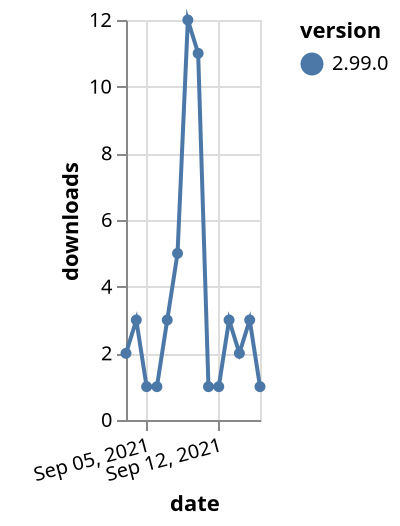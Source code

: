 {"$schema": "https://vega.github.io/schema/vega-lite/v5.json", "description": "A simple bar chart with embedded data.", "data": {"values": [{"date": "2021-09-03", "total": 1224, "delta": 2, "version": "2.99.0"}, {"date": "2021-09-04", "total": 1227, "delta": 3, "version": "2.99.0"}, {"date": "2021-09-05", "total": 1228, "delta": 1, "version": "2.99.0"}, {"date": "2021-09-06", "total": 1229, "delta": 1, "version": "2.99.0"}, {"date": "2021-09-07", "total": 1232, "delta": 3, "version": "2.99.0"}, {"date": "2021-09-08", "total": 1237, "delta": 5, "version": "2.99.0"}, {"date": "2021-09-09", "total": 1249, "delta": 12, "version": "2.99.0"}, {"date": "2021-09-10", "total": 1260, "delta": 11, "version": "2.99.0"}, {"date": "2021-09-11", "total": 1261, "delta": 1, "version": "2.99.0"}, {"date": "2021-09-12", "total": 1262, "delta": 1, "version": "2.99.0"}, {"date": "2021-09-13", "total": 1265, "delta": 3, "version": "2.99.0"}, {"date": "2021-09-14", "total": 1267, "delta": 2, "version": "2.99.0"}, {"date": "2021-09-15", "total": 1270, "delta": 3, "version": "2.99.0"}, {"date": "2021-09-16", "total": 1271, "delta": 1, "version": "2.99.0"}]}, "width": "container", "mark": {"type": "line", "point": {"filled": true}}, "encoding": {"x": {"field": "date", "type": "temporal", "timeUnit": "yearmonthdate", "title": "date", "axis": {"labelAngle": -15}}, "y": {"field": "delta", "type": "quantitative", "title": "downloads"}, "color": {"field": "version", "type": "nominal"}, "tooltip": {"field": "delta"}}}